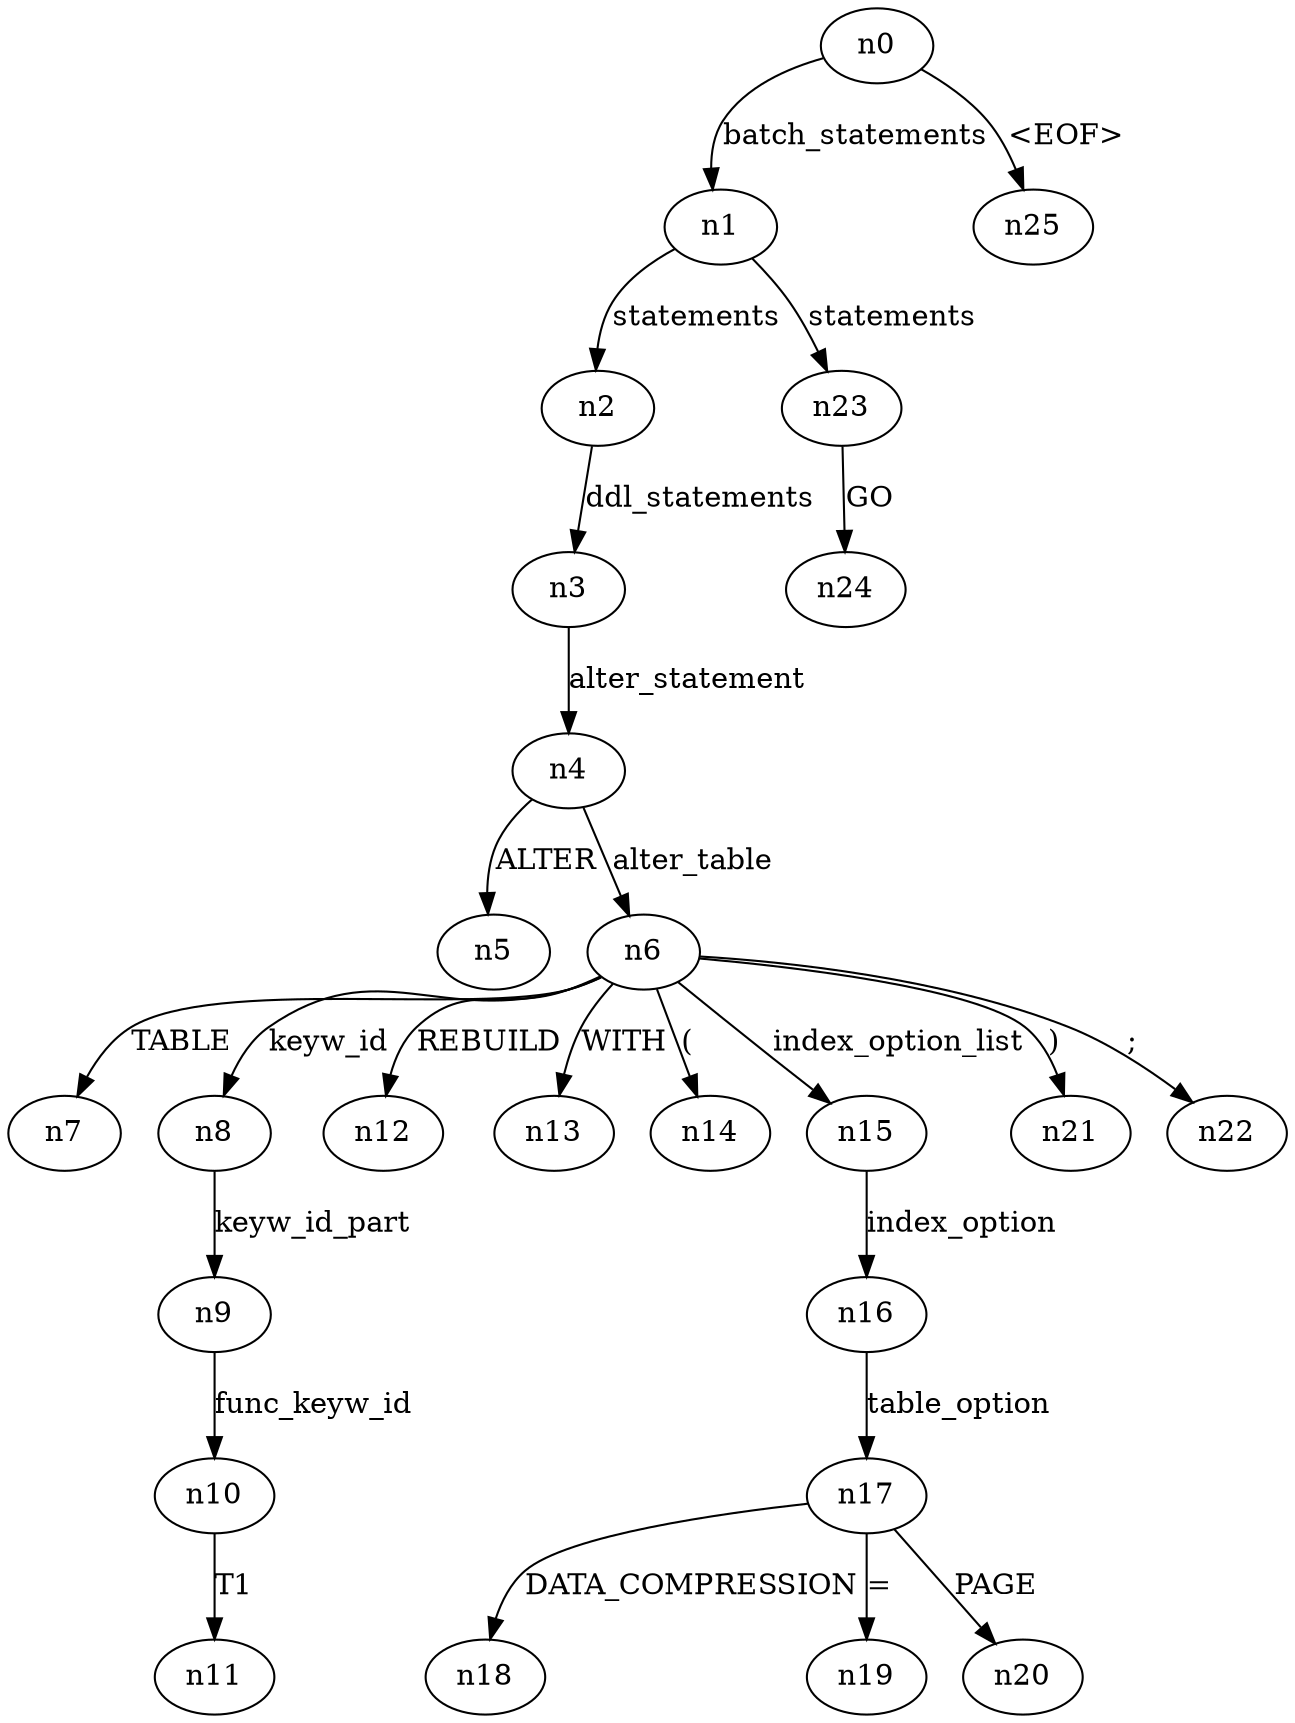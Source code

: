 digraph ParseTree {
  n0 -> n1 [label="batch_statements"];
  n1 -> n2 [label="statements"];
  n2 -> n3 [label="ddl_statements"];
  n3 -> n4 [label="alter_statement"];
  n4 -> n5 [label="ALTER"];
  n4 -> n6 [label="alter_table"];
  n6 -> n7 [label="TABLE"];
  n6 -> n8 [label="keyw_id"];
  n8 -> n9 [label="keyw_id_part"];
  n9 -> n10 [label="func_keyw_id"];
  n10 -> n11 [label="T1"];
  n6 -> n12 [label="REBUILD"];
  n6 -> n13 [label="WITH"];
  n6 -> n14 [label="("];
  n6 -> n15 [label="index_option_list"];
  n15 -> n16 [label="index_option"];
  n16 -> n17 [label="table_option"];
  n17 -> n18 [label="DATA_COMPRESSION"];
  n17 -> n19 [label="="];
  n17 -> n20 [label="PAGE"];
  n6 -> n21 [label=")"];
  n6 -> n22 [label=";"];
  n1 -> n23 [label="statements"];
  n23 -> n24 [label="GO"];
  n0 -> n25 [label="<EOF>"];
}